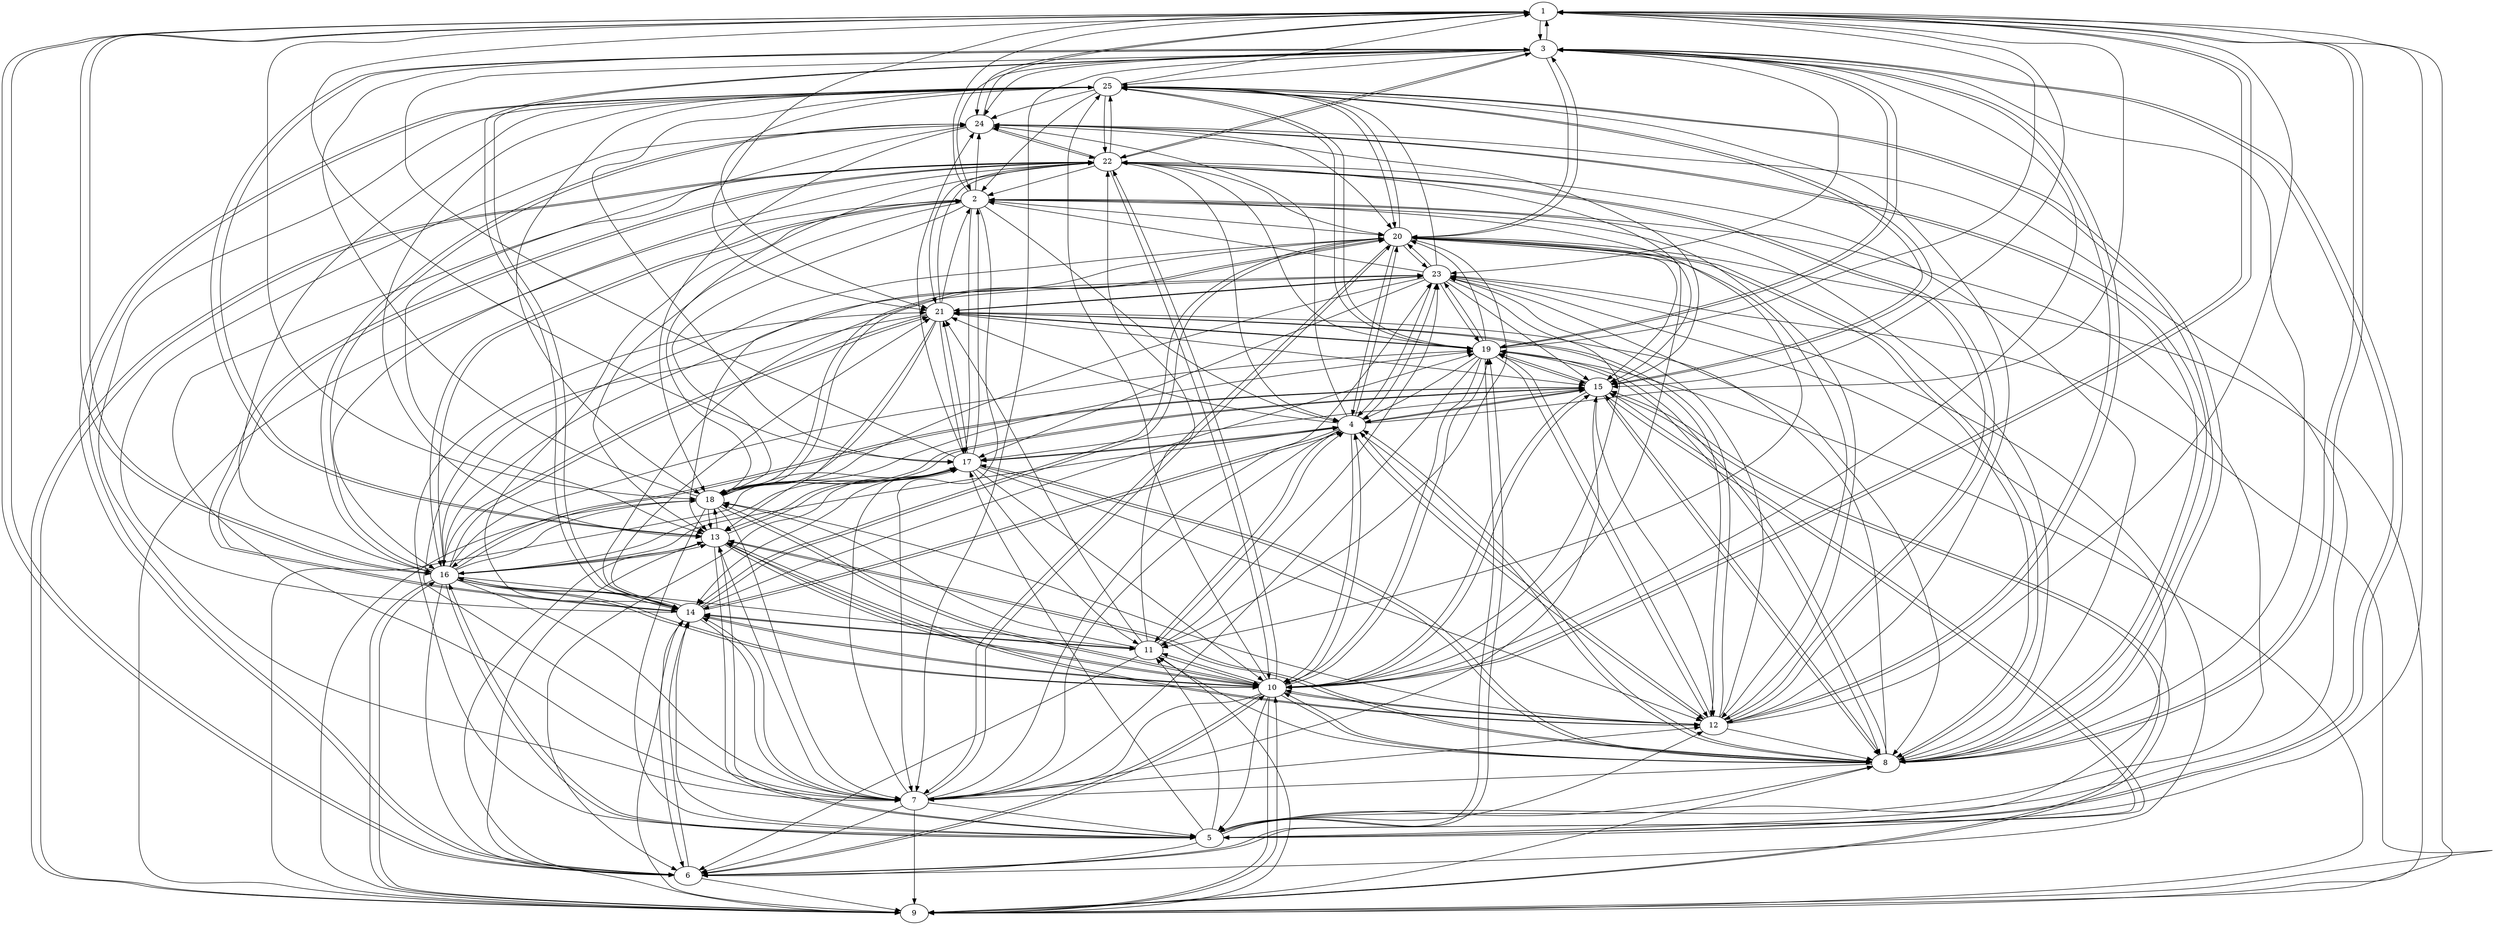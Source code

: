  strict digraph {  
 node [shape= ellipse];
1	2	3	4	5	6	7	8	9	10	11	12	13	14	15	16	17	18	19	20	21	22	23	24	25	;
1->24;
1->21;
1->18;
1->17;
1->16;
1->15;
1->10;
1->8;
1->6;
1->5;
1->3;
2->24;
2->20;
2->18;
2->17;
2->16;
2->14;
2->13;
2->11;
2->8;
2->7;
2->4;
2->1;
3->25;
3->24;
3->23;
3->22;
3->20;
3->19;
3->14;
3->13;
3->12;
3->10;
3->7;
3->5;
3->2;
3->1;
4->24;
4->23;
4->21;
4->20;
4->17;
4->15;
4->14;
4->12;
4->11;
4->10;
4->8;
4->7;
4->1;
5->23;
5->21;
5->19;
5->17;
5->16;
5->14;
5->13;
5->12;
5->11;
5->8;
5->6;
5->3;
5->2;
6->25;
6->15;
6->14;
6->13;
6->10;
6->9;
6->1;
7->23;
7->22;
7->20;
7->17;
7->15;
7->14;
7->13;
7->12;
7->9;
7->6;
7->5;
8->25;
8->24;
8->22;
8->21;
8->20;
8->19;
8->17;
8->15;
8->13;
8->11;
8->10;
8->7;
8->4;
8->3;
8->1;
9->23;
9->22;
9->19;
9->17;
9->16;
9->15;
9->14;
9->10;
9->8;
9->2;
9->1;
10->25;
10->22;
10->19;
10->18;
10->16;
10->15;
10->14;
10->13;
10->12;
10->11;
10->9;
10->8;
10->7;
10->6;
10->5;
10->4;
10->1;
11->23;
11->22;
11->21;
11->18;
11->14;
11->10;
11->9;
11->6;
11->4;
12->25;
12->23;
12->22;
12->21;
12->19;
12->18;
12->13;
12->10;
12->8;
12->4;
12->3;
12->2;
12->1;
13->18;
13->17;
13->16;
13->12;
13->10;
13->9;
13->8;
13->5;
13->3;
14->24;
14->22;
14->21;
14->20;
14->19;
14->16;
14->11;
14->10;
14->7;
14->6;
14->4;
14->3;
15->25;
15->19;
15->18;
15->17;
15->16;
15->12;
15->10;
15->9;
15->8;
15->6;
15->4;
16->25;
16->24;
16->23;
16->21;
16->19;
16->18;
16->17;
16->15;
16->14;
16->13;
16->11;
16->10;
16->9;
16->7;
16->6;
16->5;
16->4;
16->2;
16->1;
17->24;
17->21;
17->18;
17->14;
17->13;
17->12;
17->11;
17->10;
17->8;
17->6;
17->4;
17->3;
17->2;
18->20;
18->19;
18->15;
18->13;
18->10;
18->9;
18->7;
18->5;
18->3;
19->25;
19->23;
19->22;
19->21;
19->20;
19->15;
19->12;
19->10;
19->8;
19->7;
19->5;
19->4;
19->3;
19->1;
20->25;
20->23;
20->18;
20->16;
20->15;
20->14;
20->13;
20->12;
20->11;
20->10;
20->9;
20->8;
20->7;
20->4;
20->3;
21->23;
21->22;
21->19;
21->18;
21->17;
21->16;
21->15;
21->13;
21->12;
21->7;
21->2;
22->25;
22->24;
22->21;
22->20;
22->18;
22->16;
22->15;
22->14;
22->12;
22->10;
22->9;
22->4;
22->3;
22->2;
23->25;
23->21;
23->20;
23->19;
23->18;
23->17;
23->15;
23->14;
23->10;
23->8;
23->6;
23->4;
23->2;
24->22;
24->20;
24->18;
24->16;
24->15;
24->13;
24->8;
24->5;
24->1;
25->24;
25->22;
25->21;
25->20;
25->19;
25->18;
25->17;
25->15;
25->13;
25->8;
25->7;
25->6;
25->2;
25->1;
}
